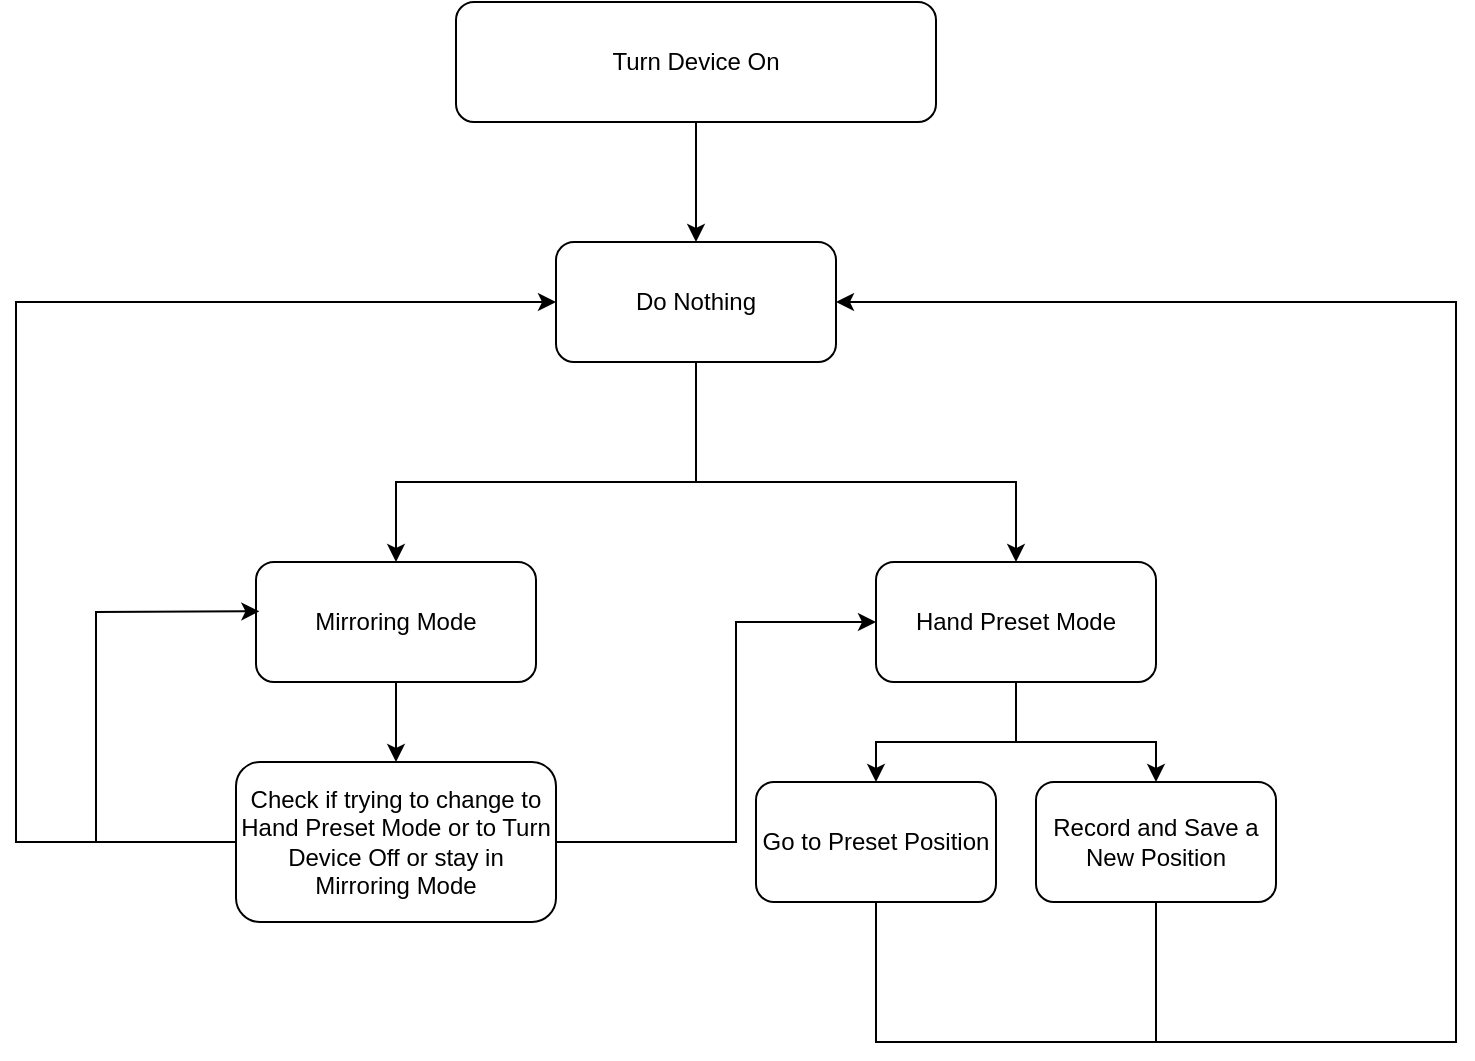 <mxfile version="21.1.2" type="device">
  <diagram name="Page-1" id="pkLAPUCV8nbZUWdwTFHu">
    <mxGraphModel dx="958" dy="1608" grid="1" gridSize="10" guides="1" tooltips="1" connect="1" arrows="1" fold="1" page="1" pageScale="1" pageWidth="850" pageHeight="1100" math="0" shadow="0">
      <root>
        <mxCell id="0" />
        <mxCell id="1" parent="0" />
        <mxCell id="j-Q63R2a3pPhYPF7xZJ9-1" value="Turn Device On" style="rounded=1;whiteSpace=wrap;html=1;" vertex="1" parent="1">
          <mxGeometry x="300" y="-1080" width="240" height="60" as="geometry" />
        </mxCell>
        <mxCell id="j-Q63R2a3pPhYPF7xZJ9-2" value="" style="endArrow=classic;html=1;rounded=0;exitX=0.5;exitY=1;exitDx=0;exitDy=0;" edge="1" parent="1" source="j-Q63R2a3pPhYPF7xZJ9-1">
          <mxGeometry width="50" height="50" relative="1" as="geometry">
            <mxPoint x="400" y="-1040" as="sourcePoint" />
            <mxPoint x="420" y="-960" as="targetPoint" />
          </mxGeometry>
        </mxCell>
        <mxCell id="j-Q63R2a3pPhYPF7xZJ9-3" value="Do Nothing" style="rounded=1;whiteSpace=wrap;html=1;" vertex="1" parent="1">
          <mxGeometry x="350" y="-960" width="140" height="60" as="geometry" />
        </mxCell>
        <mxCell id="j-Q63R2a3pPhYPF7xZJ9-4" value="" style="endArrow=classic;html=1;rounded=0;exitX=0.5;exitY=1;exitDx=0;exitDy=0;entryX=0.5;entryY=0;entryDx=0;entryDy=0;" edge="1" parent="1" source="j-Q63R2a3pPhYPF7xZJ9-3" target="j-Q63R2a3pPhYPF7xZJ9-5">
          <mxGeometry width="50" height="50" relative="1" as="geometry">
            <mxPoint x="420" y="-920" as="sourcePoint" />
            <mxPoint x="420" y="-830" as="targetPoint" />
            <Array as="points">
              <mxPoint x="420" y="-840" />
              <mxPoint x="270" y="-840" />
            </Array>
          </mxGeometry>
        </mxCell>
        <mxCell id="j-Q63R2a3pPhYPF7xZJ9-5" value="Mirroring Mode" style="rounded=1;whiteSpace=wrap;html=1;" vertex="1" parent="1">
          <mxGeometry x="200" y="-800" width="140" height="60" as="geometry" />
        </mxCell>
        <mxCell id="j-Q63R2a3pPhYPF7xZJ9-6" value="Hand Preset Mode" style="rounded=1;whiteSpace=wrap;html=1;" vertex="1" parent="1">
          <mxGeometry x="510" y="-800" width="140" height="60" as="geometry" />
        </mxCell>
        <mxCell id="j-Q63R2a3pPhYPF7xZJ9-7" value="" style="endArrow=classic;html=1;rounded=0;entryX=0.5;entryY=0;entryDx=0;entryDy=0;" edge="1" parent="1" target="j-Q63R2a3pPhYPF7xZJ9-6">
          <mxGeometry width="50" height="50" relative="1" as="geometry">
            <mxPoint x="420" y="-840" as="sourcePoint" />
            <mxPoint x="470" y="-890" as="targetPoint" />
            <Array as="points">
              <mxPoint x="580" y="-840" />
            </Array>
          </mxGeometry>
        </mxCell>
        <mxCell id="j-Q63R2a3pPhYPF7xZJ9-11" value="" style="endArrow=classic;html=1;rounded=0;exitX=0.5;exitY=1;exitDx=0;exitDy=0;" edge="1" parent="1" source="j-Q63R2a3pPhYPF7xZJ9-5" target="j-Q63R2a3pPhYPF7xZJ9-12">
          <mxGeometry width="50" height="50" relative="1" as="geometry">
            <mxPoint x="420" y="-670" as="sourcePoint" />
            <mxPoint x="270" y="-700" as="targetPoint" />
          </mxGeometry>
        </mxCell>
        <mxCell id="j-Q63R2a3pPhYPF7xZJ9-12" value="Check if trying to change to Hand Preset Mode or to Turn Device Off or stay in Mirroring Mode" style="rounded=1;whiteSpace=wrap;html=1;" vertex="1" parent="1">
          <mxGeometry x="190" y="-700" width="160" height="80" as="geometry" />
        </mxCell>
        <mxCell id="j-Q63R2a3pPhYPF7xZJ9-13" value="" style="endArrow=classic;html=1;rounded=0;exitX=0;exitY=0.5;exitDx=0;exitDy=0;entryX=0.012;entryY=0.411;entryDx=0;entryDy=0;entryPerimeter=0;" edge="1" parent="1" source="j-Q63R2a3pPhYPF7xZJ9-12" target="j-Q63R2a3pPhYPF7xZJ9-5">
          <mxGeometry width="50" height="50" relative="1" as="geometry">
            <mxPoint x="360" y="-730" as="sourcePoint" />
            <mxPoint x="410" y="-780" as="targetPoint" />
            <Array as="points">
              <mxPoint x="120" y="-660" />
              <mxPoint x="120" y="-775" />
            </Array>
          </mxGeometry>
        </mxCell>
        <mxCell id="j-Q63R2a3pPhYPF7xZJ9-14" value="" style="endArrow=classic;html=1;rounded=0;entryX=0;entryY=0.5;entryDx=0;entryDy=0;" edge="1" parent="1" target="j-Q63R2a3pPhYPF7xZJ9-3">
          <mxGeometry width="50" height="50" relative="1" as="geometry">
            <mxPoint x="120" y="-660" as="sourcePoint" />
            <mxPoint x="410" y="-780" as="targetPoint" />
            <Array as="points">
              <mxPoint x="80" y="-660" />
              <mxPoint x="80" y="-930" />
            </Array>
          </mxGeometry>
        </mxCell>
        <mxCell id="j-Q63R2a3pPhYPF7xZJ9-15" value="" style="endArrow=classic;html=1;rounded=0;exitX=1;exitY=0.5;exitDx=0;exitDy=0;entryX=0;entryY=0.5;entryDx=0;entryDy=0;" edge="1" parent="1" source="j-Q63R2a3pPhYPF7xZJ9-12" target="j-Q63R2a3pPhYPF7xZJ9-6">
          <mxGeometry width="50" height="50" relative="1" as="geometry">
            <mxPoint x="420" y="-770" as="sourcePoint" />
            <mxPoint x="470" y="-820" as="targetPoint" />
            <Array as="points">
              <mxPoint x="440" y="-660" />
              <mxPoint x="440" y="-770" />
            </Array>
          </mxGeometry>
        </mxCell>
        <mxCell id="j-Q63R2a3pPhYPF7xZJ9-16" value="Record and Save a New Position" style="rounded=1;whiteSpace=wrap;html=1;" vertex="1" parent="1">
          <mxGeometry x="590" y="-690" width="120" height="60" as="geometry" />
        </mxCell>
        <mxCell id="j-Q63R2a3pPhYPF7xZJ9-17" value="Go to Preset Position" style="rounded=1;whiteSpace=wrap;html=1;" vertex="1" parent="1">
          <mxGeometry x="450" y="-690" width="120" height="60" as="geometry" />
        </mxCell>
        <mxCell id="j-Q63R2a3pPhYPF7xZJ9-18" value="" style="endArrow=classic;html=1;rounded=0;exitX=0.5;exitY=1;exitDx=0;exitDy=0;entryX=0.5;entryY=0;entryDx=0;entryDy=0;" edge="1" parent="1" source="j-Q63R2a3pPhYPF7xZJ9-6" target="j-Q63R2a3pPhYPF7xZJ9-17">
          <mxGeometry width="50" height="50" relative="1" as="geometry">
            <mxPoint x="420" y="-700" as="sourcePoint" />
            <mxPoint x="470" y="-750" as="targetPoint" />
            <Array as="points">
              <mxPoint x="580" y="-710" />
              <mxPoint x="510" y="-710" />
            </Array>
          </mxGeometry>
        </mxCell>
        <mxCell id="j-Q63R2a3pPhYPF7xZJ9-20" value="" style="endArrow=classic;html=1;rounded=0;entryX=0.5;entryY=0;entryDx=0;entryDy=0;" edge="1" parent="1" target="j-Q63R2a3pPhYPF7xZJ9-16">
          <mxGeometry width="50" height="50" relative="1" as="geometry">
            <mxPoint x="580" y="-710" as="sourcePoint" />
            <mxPoint x="470" y="-750" as="targetPoint" />
            <Array as="points">
              <mxPoint x="650" y="-710" />
            </Array>
          </mxGeometry>
        </mxCell>
        <mxCell id="j-Q63R2a3pPhYPF7xZJ9-21" value="" style="endArrow=classic;html=1;rounded=0;entryX=1;entryY=0.5;entryDx=0;entryDy=0;" edge="1" parent="1" target="j-Q63R2a3pPhYPF7xZJ9-3">
          <mxGeometry width="50" height="50" relative="1" as="geometry">
            <mxPoint x="510" y="-630" as="sourcePoint" />
            <mxPoint x="560" y="-680" as="targetPoint" />
            <Array as="points">
              <mxPoint x="510" y="-560" />
              <mxPoint x="800" y="-560" />
              <mxPoint x="800" y="-930" />
            </Array>
          </mxGeometry>
        </mxCell>
        <mxCell id="j-Q63R2a3pPhYPF7xZJ9-23" value="" style="endArrow=none;html=1;rounded=0;entryX=0.5;entryY=1;entryDx=0;entryDy=0;" edge="1" parent="1" target="j-Q63R2a3pPhYPF7xZJ9-16">
          <mxGeometry width="50" height="50" relative="1" as="geometry">
            <mxPoint x="650" y="-560" as="sourcePoint" />
            <mxPoint x="470" y="-750" as="targetPoint" />
          </mxGeometry>
        </mxCell>
      </root>
    </mxGraphModel>
  </diagram>
</mxfile>
